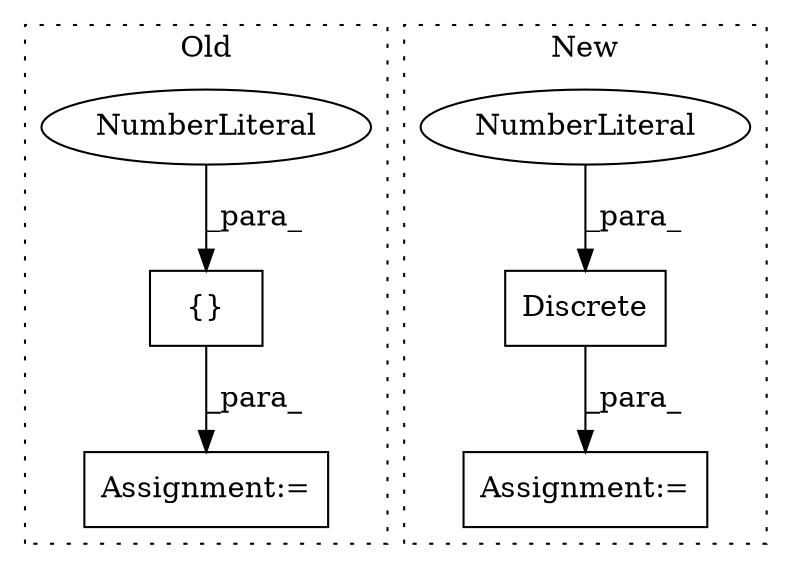 digraph G {
subgraph cluster0 {
1 [label="{}" a="4" s="549,580" l="1,1" shape="box"];
3 [label="Assignment:=" a="7" s="538" l="1" shape="box"];
5 [label="NumberLiteral" a="34" s="577" l="1" shape="ellipse"];
label = "Old";
style="dotted";
}
subgraph cluster1 {
2 [label="Discrete" a="32" s="617,627" l="9,1" shape="box"];
4 [label="Assignment:=" a="7" s="597" l="1" shape="box"];
6 [label="NumberLiteral" a="34" s="626" l="1" shape="ellipse"];
label = "New";
style="dotted";
}
1 -> 3 [label="_para_"];
2 -> 4 [label="_para_"];
5 -> 1 [label="_para_"];
6 -> 2 [label="_para_"];
}